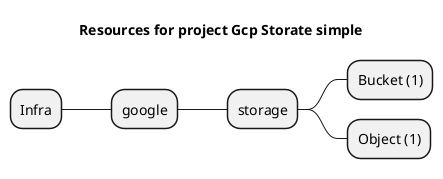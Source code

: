 @startmindmap
title Resources for project Gcp Storate simple
skinparam monochrome true
+ Infra
++ google
+++ storage
++++ Bucket (1)
++++ Object (1)
@endmindmap